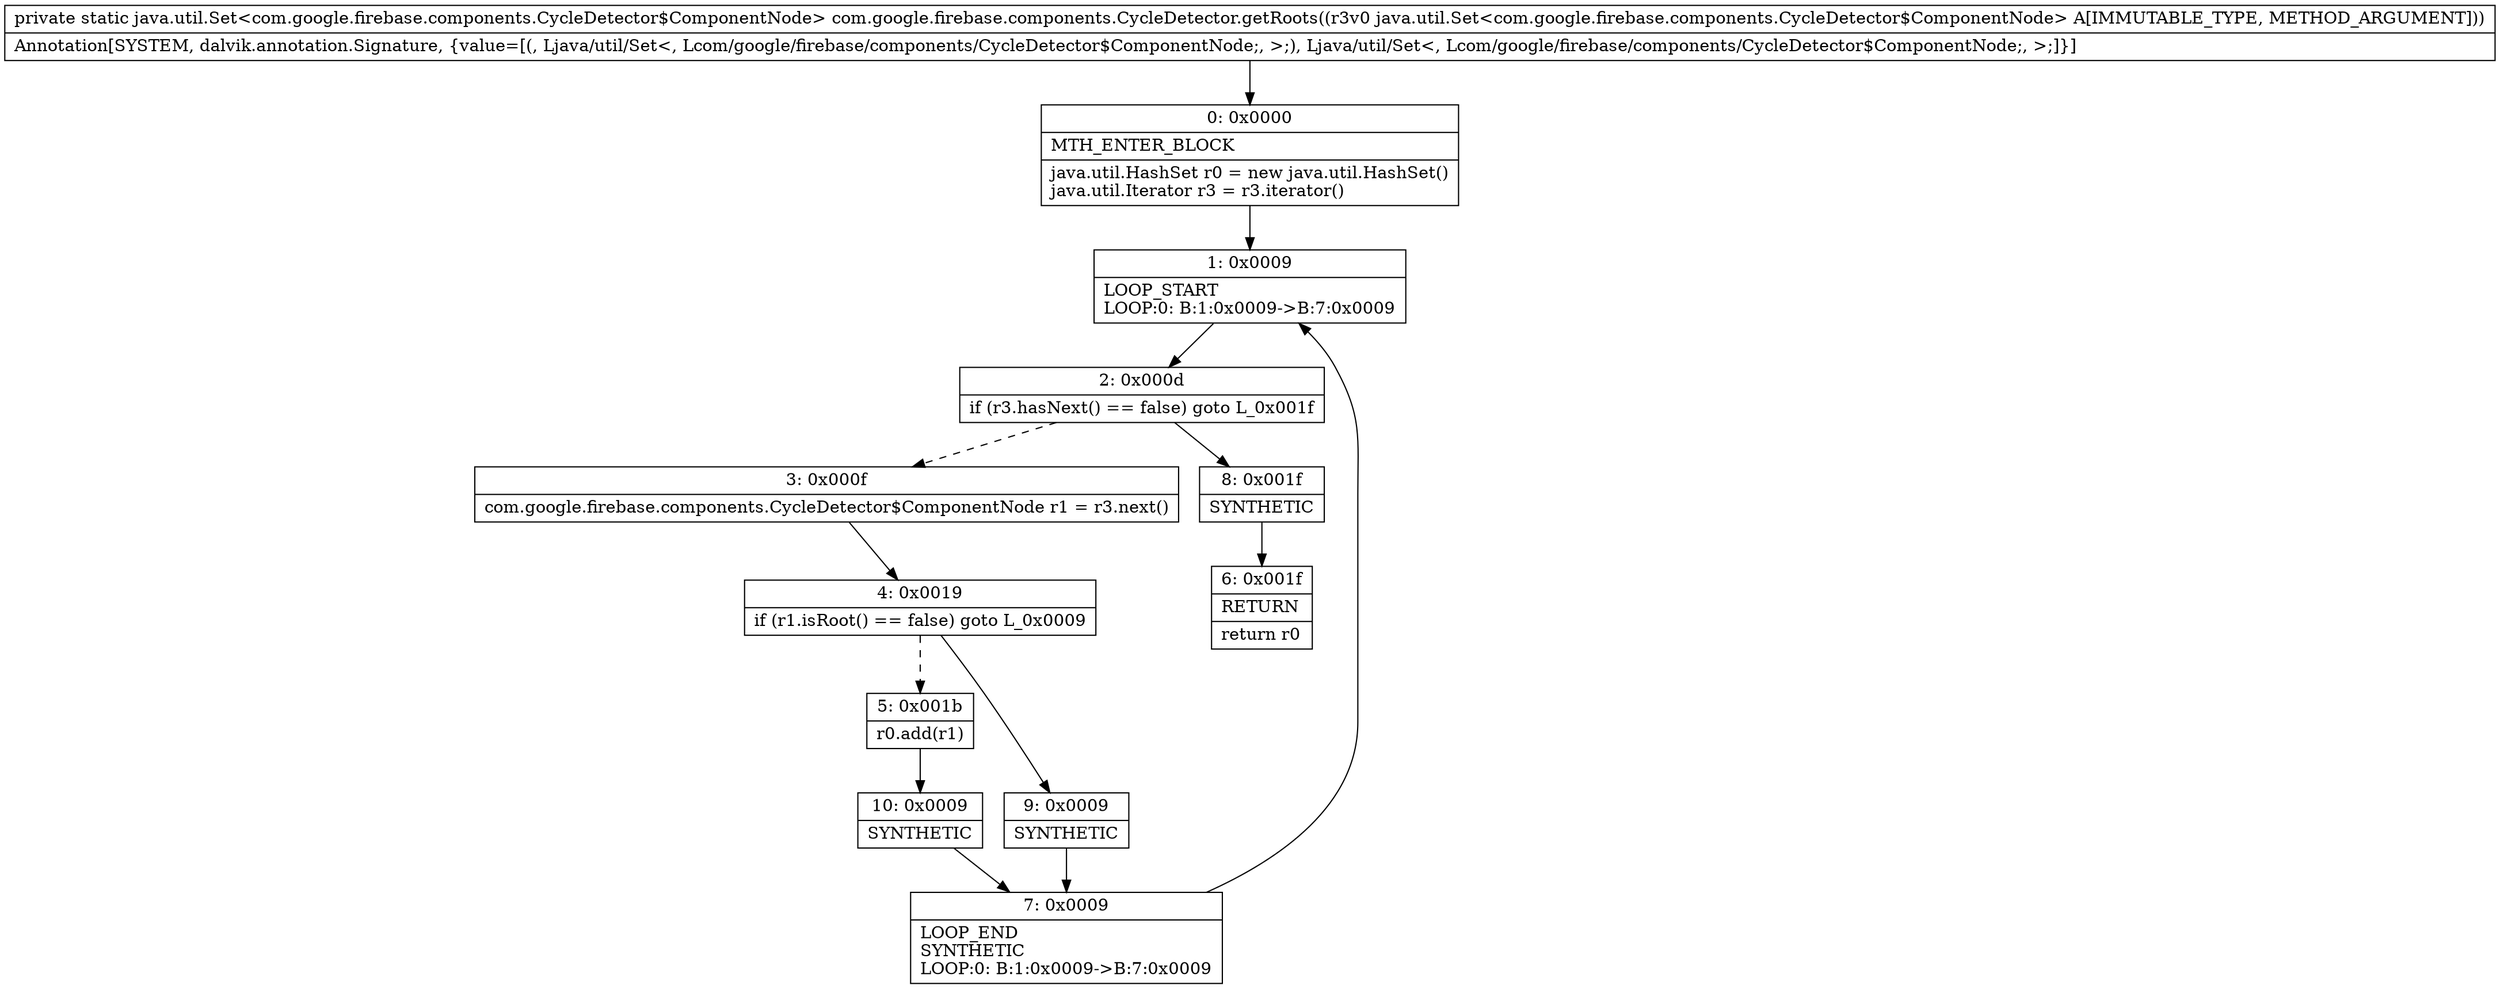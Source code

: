 digraph "CFG forcom.google.firebase.components.CycleDetector.getRoots(Ljava\/util\/Set;)Ljava\/util\/Set;" {
Node_0 [shape=record,label="{0\:\ 0x0000|MTH_ENTER_BLOCK\l|java.util.HashSet r0 = new java.util.HashSet()\ljava.util.Iterator r3 = r3.iterator()\l}"];
Node_1 [shape=record,label="{1\:\ 0x0009|LOOP_START\lLOOP:0: B:1:0x0009\-\>B:7:0x0009\l}"];
Node_2 [shape=record,label="{2\:\ 0x000d|if (r3.hasNext() == false) goto L_0x001f\l}"];
Node_3 [shape=record,label="{3\:\ 0x000f|com.google.firebase.components.CycleDetector$ComponentNode r1 = r3.next()\l}"];
Node_4 [shape=record,label="{4\:\ 0x0019|if (r1.isRoot() == false) goto L_0x0009\l}"];
Node_5 [shape=record,label="{5\:\ 0x001b|r0.add(r1)\l}"];
Node_6 [shape=record,label="{6\:\ 0x001f|RETURN\l|return r0\l}"];
Node_7 [shape=record,label="{7\:\ 0x0009|LOOP_END\lSYNTHETIC\lLOOP:0: B:1:0x0009\-\>B:7:0x0009\l}"];
Node_8 [shape=record,label="{8\:\ 0x001f|SYNTHETIC\l}"];
Node_9 [shape=record,label="{9\:\ 0x0009|SYNTHETIC\l}"];
Node_10 [shape=record,label="{10\:\ 0x0009|SYNTHETIC\l}"];
MethodNode[shape=record,label="{private static java.util.Set\<com.google.firebase.components.CycleDetector$ComponentNode\> com.google.firebase.components.CycleDetector.getRoots((r3v0 java.util.Set\<com.google.firebase.components.CycleDetector$ComponentNode\> A[IMMUTABLE_TYPE, METHOD_ARGUMENT]))  | Annotation[SYSTEM, dalvik.annotation.Signature, \{value=[(, Ljava\/util\/Set\<, Lcom\/google\/firebase\/components\/CycleDetector$ComponentNode;, \>;), Ljava\/util\/Set\<, Lcom\/google\/firebase\/components\/CycleDetector$ComponentNode;, \>;]\}]\l}"];
MethodNode -> Node_0;
Node_0 -> Node_1;
Node_1 -> Node_2;
Node_2 -> Node_3[style=dashed];
Node_2 -> Node_8;
Node_3 -> Node_4;
Node_4 -> Node_5[style=dashed];
Node_4 -> Node_9;
Node_5 -> Node_10;
Node_7 -> Node_1;
Node_8 -> Node_6;
Node_9 -> Node_7;
Node_10 -> Node_7;
}

